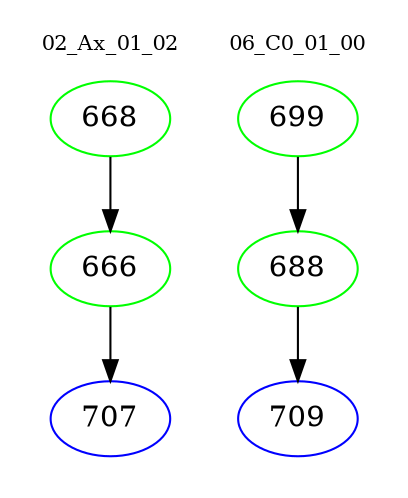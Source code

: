 digraph{
subgraph cluster_0 {
color = white
label = "02_Ax_01_02";
fontsize=10;
T0_668 [label="668", color="green"]
T0_668 -> T0_666 [color="black"]
T0_666 [label="666", color="green"]
T0_666 -> T0_707 [color="black"]
T0_707 [label="707", color="blue"]
}
subgraph cluster_1 {
color = white
label = "06_C0_01_00";
fontsize=10;
T1_699 [label="699", color="green"]
T1_699 -> T1_688 [color="black"]
T1_688 [label="688", color="green"]
T1_688 -> T1_709 [color="black"]
T1_709 [label="709", color="blue"]
}
}
